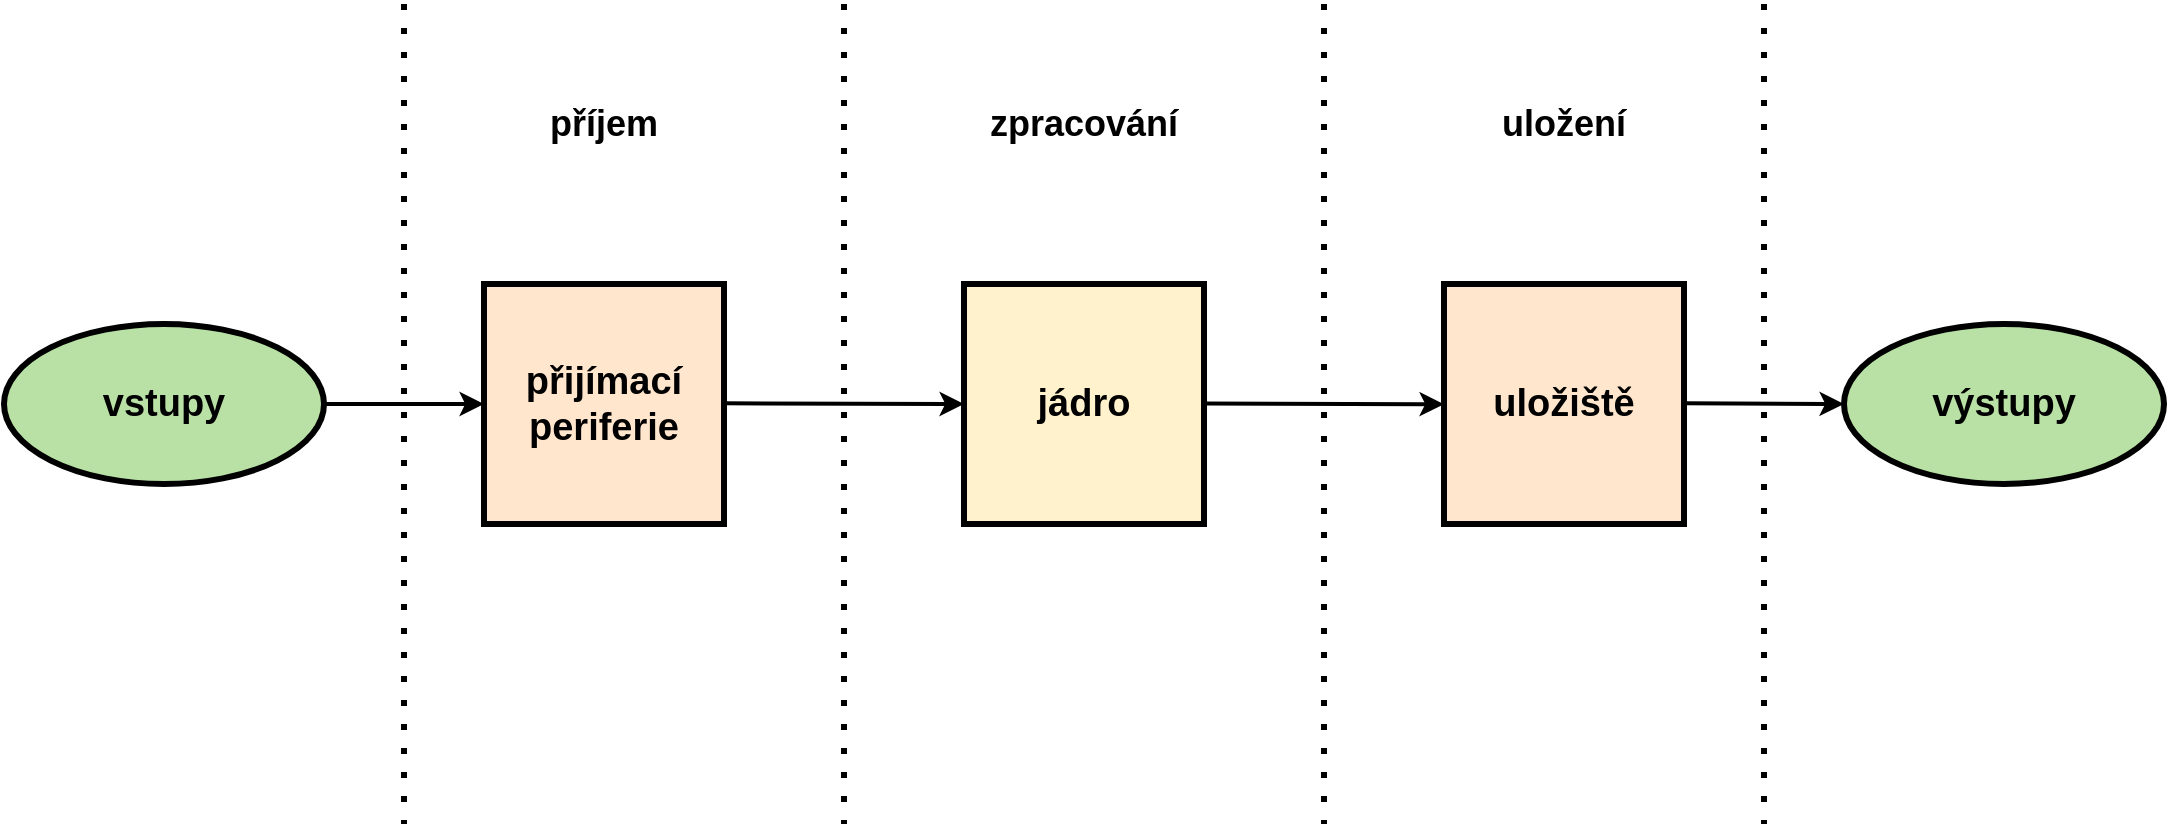 <mxfile version="26.0.16">
  <diagram name="Page-1" id="QmSCu3KC_JpULPYJjFtF">
    <mxGraphModel dx="1687" dy="984" grid="1" gridSize="10" guides="1" tooltips="1" connect="1" arrows="1" fold="1" page="1" pageScale="1" pageWidth="1169" pageHeight="827" math="0" shadow="0">
      <root>
        <mxCell id="0" />
        <mxCell id="1" parent="0" />
        <mxCell id="FvIDWgbvENPM9K7YVrTW-2" value="" style="ellipse;whiteSpace=wrap;html=1;fillColor=#B9E0A5;strokeColor=#000000;strokeWidth=3;" parent="1" vertex="1">
          <mxGeometry x="40" y="360" width="160" height="80" as="geometry" />
        </mxCell>
        <mxCell id="FvIDWgbvENPM9K7YVrTW-4" value="&lt;font style=&quot;font-size: 19px;&quot;&gt;&lt;b style=&quot;&quot;&gt;vstupy&lt;/b&gt;&lt;/font&gt;" style="text;html=1;align=center;verticalAlign=middle;whiteSpace=wrap;rounded=0;" parent="1" vertex="1">
          <mxGeometry x="80" y="380" width="80" height="40" as="geometry" />
        </mxCell>
        <mxCell id="FvIDWgbvENPM9K7YVrTW-5" value="" style="rounded=0;whiteSpace=wrap;html=1;fillColor=#ffe6cc;strokeColor=#000000;strokeWidth=3;" parent="1" vertex="1">
          <mxGeometry x="280" y="340" width="120" height="120" as="geometry" />
        </mxCell>
        <mxCell id="FvIDWgbvENPM9K7YVrTW-6" value="&lt;b&gt;&lt;font style=&quot;font-size: 19px;&quot;&gt;přijímací&lt;/font&gt;&lt;/b&gt;&lt;div&gt;&lt;span style=&quot;background-color: transparent; color: light-dark(rgb(0, 0, 0), rgb(255, 255, 255));&quot;&gt;&lt;b&gt;&lt;font style=&quot;font-size: 19px;&quot;&gt;periferie&lt;/font&gt;&lt;/b&gt;&lt;/span&gt;&lt;/div&gt;" style="text;html=1;align=center;verticalAlign=middle;whiteSpace=wrap;rounded=0;" parent="1" vertex="1">
          <mxGeometry x="290" y="375" width="100" height="50" as="geometry" />
        </mxCell>
        <mxCell id="FvIDWgbvENPM9K7YVrTW-7" value="" style="rounded=0;whiteSpace=wrap;html=1;fillColor=#fff2cc;strokeColor=#000000;strokeWidth=3;" parent="1" vertex="1">
          <mxGeometry x="520" y="340" width="120" height="120" as="geometry" />
        </mxCell>
        <mxCell id="FvIDWgbvENPM9K7YVrTW-8" value="&lt;font style=&quot;font-size: 19px;&quot;&gt;&lt;b style=&quot;&quot;&gt;jádro&lt;/b&gt;&lt;/font&gt;" style="text;html=1;align=center;verticalAlign=middle;whiteSpace=wrap;rounded=0;" parent="1" vertex="1">
          <mxGeometry x="530" y="375" width="100" height="50" as="geometry" />
        </mxCell>
        <mxCell id="FvIDWgbvENPM9K7YVrTW-9" value="" style="endArrow=classic;html=1;rounded=0;entryX=0;entryY=0.5;entryDx=0;entryDy=0;strokeWidth=2;" parent="1" target="FvIDWgbvENPM9K7YVrTW-5" edge="1">
          <mxGeometry width="50" height="50" relative="1" as="geometry">
            <mxPoint x="200" y="400" as="sourcePoint" />
            <mxPoint x="250" y="350" as="targetPoint" />
          </mxGeometry>
        </mxCell>
        <mxCell id="FvIDWgbvENPM9K7YVrTW-10" value="" style="endArrow=classic;html=1;rounded=0;entryX=0;entryY=0.5;entryDx=0;entryDy=0;strokeWidth=2;" parent="1" target="FvIDWgbvENPM9K7YVrTW-7" edge="1">
          <mxGeometry width="50" height="50" relative="1" as="geometry">
            <mxPoint x="400" y="399.66" as="sourcePoint" />
            <mxPoint x="480" y="399.66" as="targetPoint" />
          </mxGeometry>
        </mxCell>
        <mxCell id="FvIDWgbvENPM9K7YVrTW-11" value="" style="rounded=0;whiteSpace=wrap;html=1;fillColor=#ffe6cc;strokeColor=#000000;strokeWidth=3;" parent="1" vertex="1">
          <mxGeometry x="760" y="340" width="120" height="120" as="geometry" />
        </mxCell>
        <mxCell id="FvIDWgbvENPM9K7YVrTW-12" value="&lt;font style=&quot;font-size: 19px;&quot;&gt;&lt;b style=&quot;&quot;&gt;uložiště&lt;/b&gt;&lt;/font&gt;" style="text;html=1;align=center;verticalAlign=middle;whiteSpace=wrap;rounded=0;" parent="1" vertex="1">
          <mxGeometry x="770" y="375" width="100" height="50" as="geometry" />
        </mxCell>
        <mxCell id="FvIDWgbvENPM9K7YVrTW-13" value="" style="endArrow=classic;html=1;rounded=0;entryX=0;entryY=0.5;entryDx=0;entryDy=0;strokeWidth=2;" parent="1" edge="1">
          <mxGeometry width="50" height="50" relative="1" as="geometry">
            <mxPoint x="640" y="399.76" as="sourcePoint" />
            <mxPoint x="760" y="400.1" as="targetPoint" />
          </mxGeometry>
        </mxCell>
        <mxCell id="FvIDWgbvENPM9K7YVrTW-14" value="&lt;b&gt;&lt;font style=&quot;font-size: 18px;&quot;&gt;příjem&lt;/font&gt;&lt;/b&gt;" style="text;html=1;align=center;verticalAlign=middle;whiteSpace=wrap;rounded=0;" parent="1" vertex="1">
          <mxGeometry x="300" y="240" width="80" height="40" as="geometry" />
        </mxCell>
        <mxCell id="FvIDWgbvENPM9K7YVrTW-15" value="&lt;b&gt;&lt;font style=&quot;font-size: 18px;&quot;&gt;zpracování&lt;/font&gt;&lt;/b&gt;" style="text;html=1;align=center;verticalAlign=middle;whiteSpace=wrap;rounded=0;" parent="1" vertex="1">
          <mxGeometry x="520" y="240" width="120" height="40" as="geometry" />
        </mxCell>
        <mxCell id="FvIDWgbvENPM9K7YVrTW-16" value="&lt;b&gt;&lt;font style=&quot;font-size: 18px;&quot;&gt;uložení&lt;/font&gt;&lt;/b&gt;" style="text;html=1;align=center;verticalAlign=middle;whiteSpace=wrap;rounded=0;" parent="1" vertex="1">
          <mxGeometry x="780" y="240" width="80" height="40" as="geometry" />
        </mxCell>
        <mxCell id="FvIDWgbvENPM9K7YVrTW-17" value="" style="ellipse;whiteSpace=wrap;html=1;fillColor=#B9E0A5;strokeColor=#000000;strokeWidth=3;" parent="1" vertex="1">
          <mxGeometry x="960" y="360" width="160" height="80" as="geometry" />
        </mxCell>
        <mxCell id="FvIDWgbvENPM9K7YVrTW-18" value="" style="endArrow=classic;html=1;rounded=0;strokeWidth=2;" parent="1" edge="1">
          <mxGeometry width="50" height="50" relative="1" as="geometry">
            <mxPoint x="880" y="399.58" as="sourcePoint" />
            <mxPoint x="960" y="400" as="targetPoint" />
          </mxGeometry>
        </mxCell>
        <mxCell id="FvIDWgbvENPM9K7YVrTW-25" value="&lt;font style=&quot;font-size: 19px;&quot;&gt;&lt;b style=&quot;&quot;&gt;výstupy&lt;/b&gt;&lt;/font&gt;" style="text;html=1;align=center;verticalAlign=middle;whiteSpace=wrap;rounded=0;" parent="1" vertex="1">
          <mxGeometry x="1000" y="380" width="80" height="40" as="geometry" />
        </mxCell>
        <mxCell id="FvIDWgbvENPM9K7YVrTW-26" value="" style="endArrow=none;dashed=1;html=1;dashPattern=1 3;strokeWidth=3;rounded=0;" parent="1" edge="1">
          <mxGeometry width="50" height="50" relative="1" as="geometry">
            <mxPoint x="240" y="200" as="sourcePoint" />
            <mxPoint x="240" y="610" as="targetPoint" />
          </mxGeometry>
        </mxCell>
        <mxCell id="zblnI3KwxF1kuTUBJulH-1" value="" style="endArrow=none;dashed=1;html=1;dashPattern=1 3;strokeWidth=3;rounded=0;" parent="1" edge="1">
          <mxGeometry width="50" height="50" relative="1" as="geometry">
            <mxPoint x="460" y="200" as="sourcePoint" />
            <mxPoint x="460" y="610" as="targetPoint" />
          </mxGeometry>
        </mxCell>
        <mxCell id="zblnI3KwxF1kuTUBJulH-2" value="" style="endArrow=none;dashed=1;html=1;dashPattern=1 3;strokeWidth=3;rounded=0;jumpSize=6;" parent="1" edge="1">
          <mxGeometry width="50" height="50" relative="1" as="geometry">
            <mxPoint x="700" y="200" as="sourcePoint" />
            <mxPoint x="700" y="610" as="targetPoint" />
          </mxGeometry>
        </mxCell>
        <mxCell id="zblnI3KwxF1kuTUBJulH-3" value="" style="endArrow=none;dashed=1;html=1;dashPattern=1 3;strokeWidth=3;rounded=0;" parent="1" edge="1">
          <mxGeometry width="50" height="50" relative="1" as="geometry">
            <mxPoint x="920" y="200" as="sourcePoint" />
            <mxPoint x="920" y="610" as="targetPoint" />
          </mxGeometry>
        </mxCell>
      </root>
    </mxGraphModel>
  </diagram>
</mxfile>
